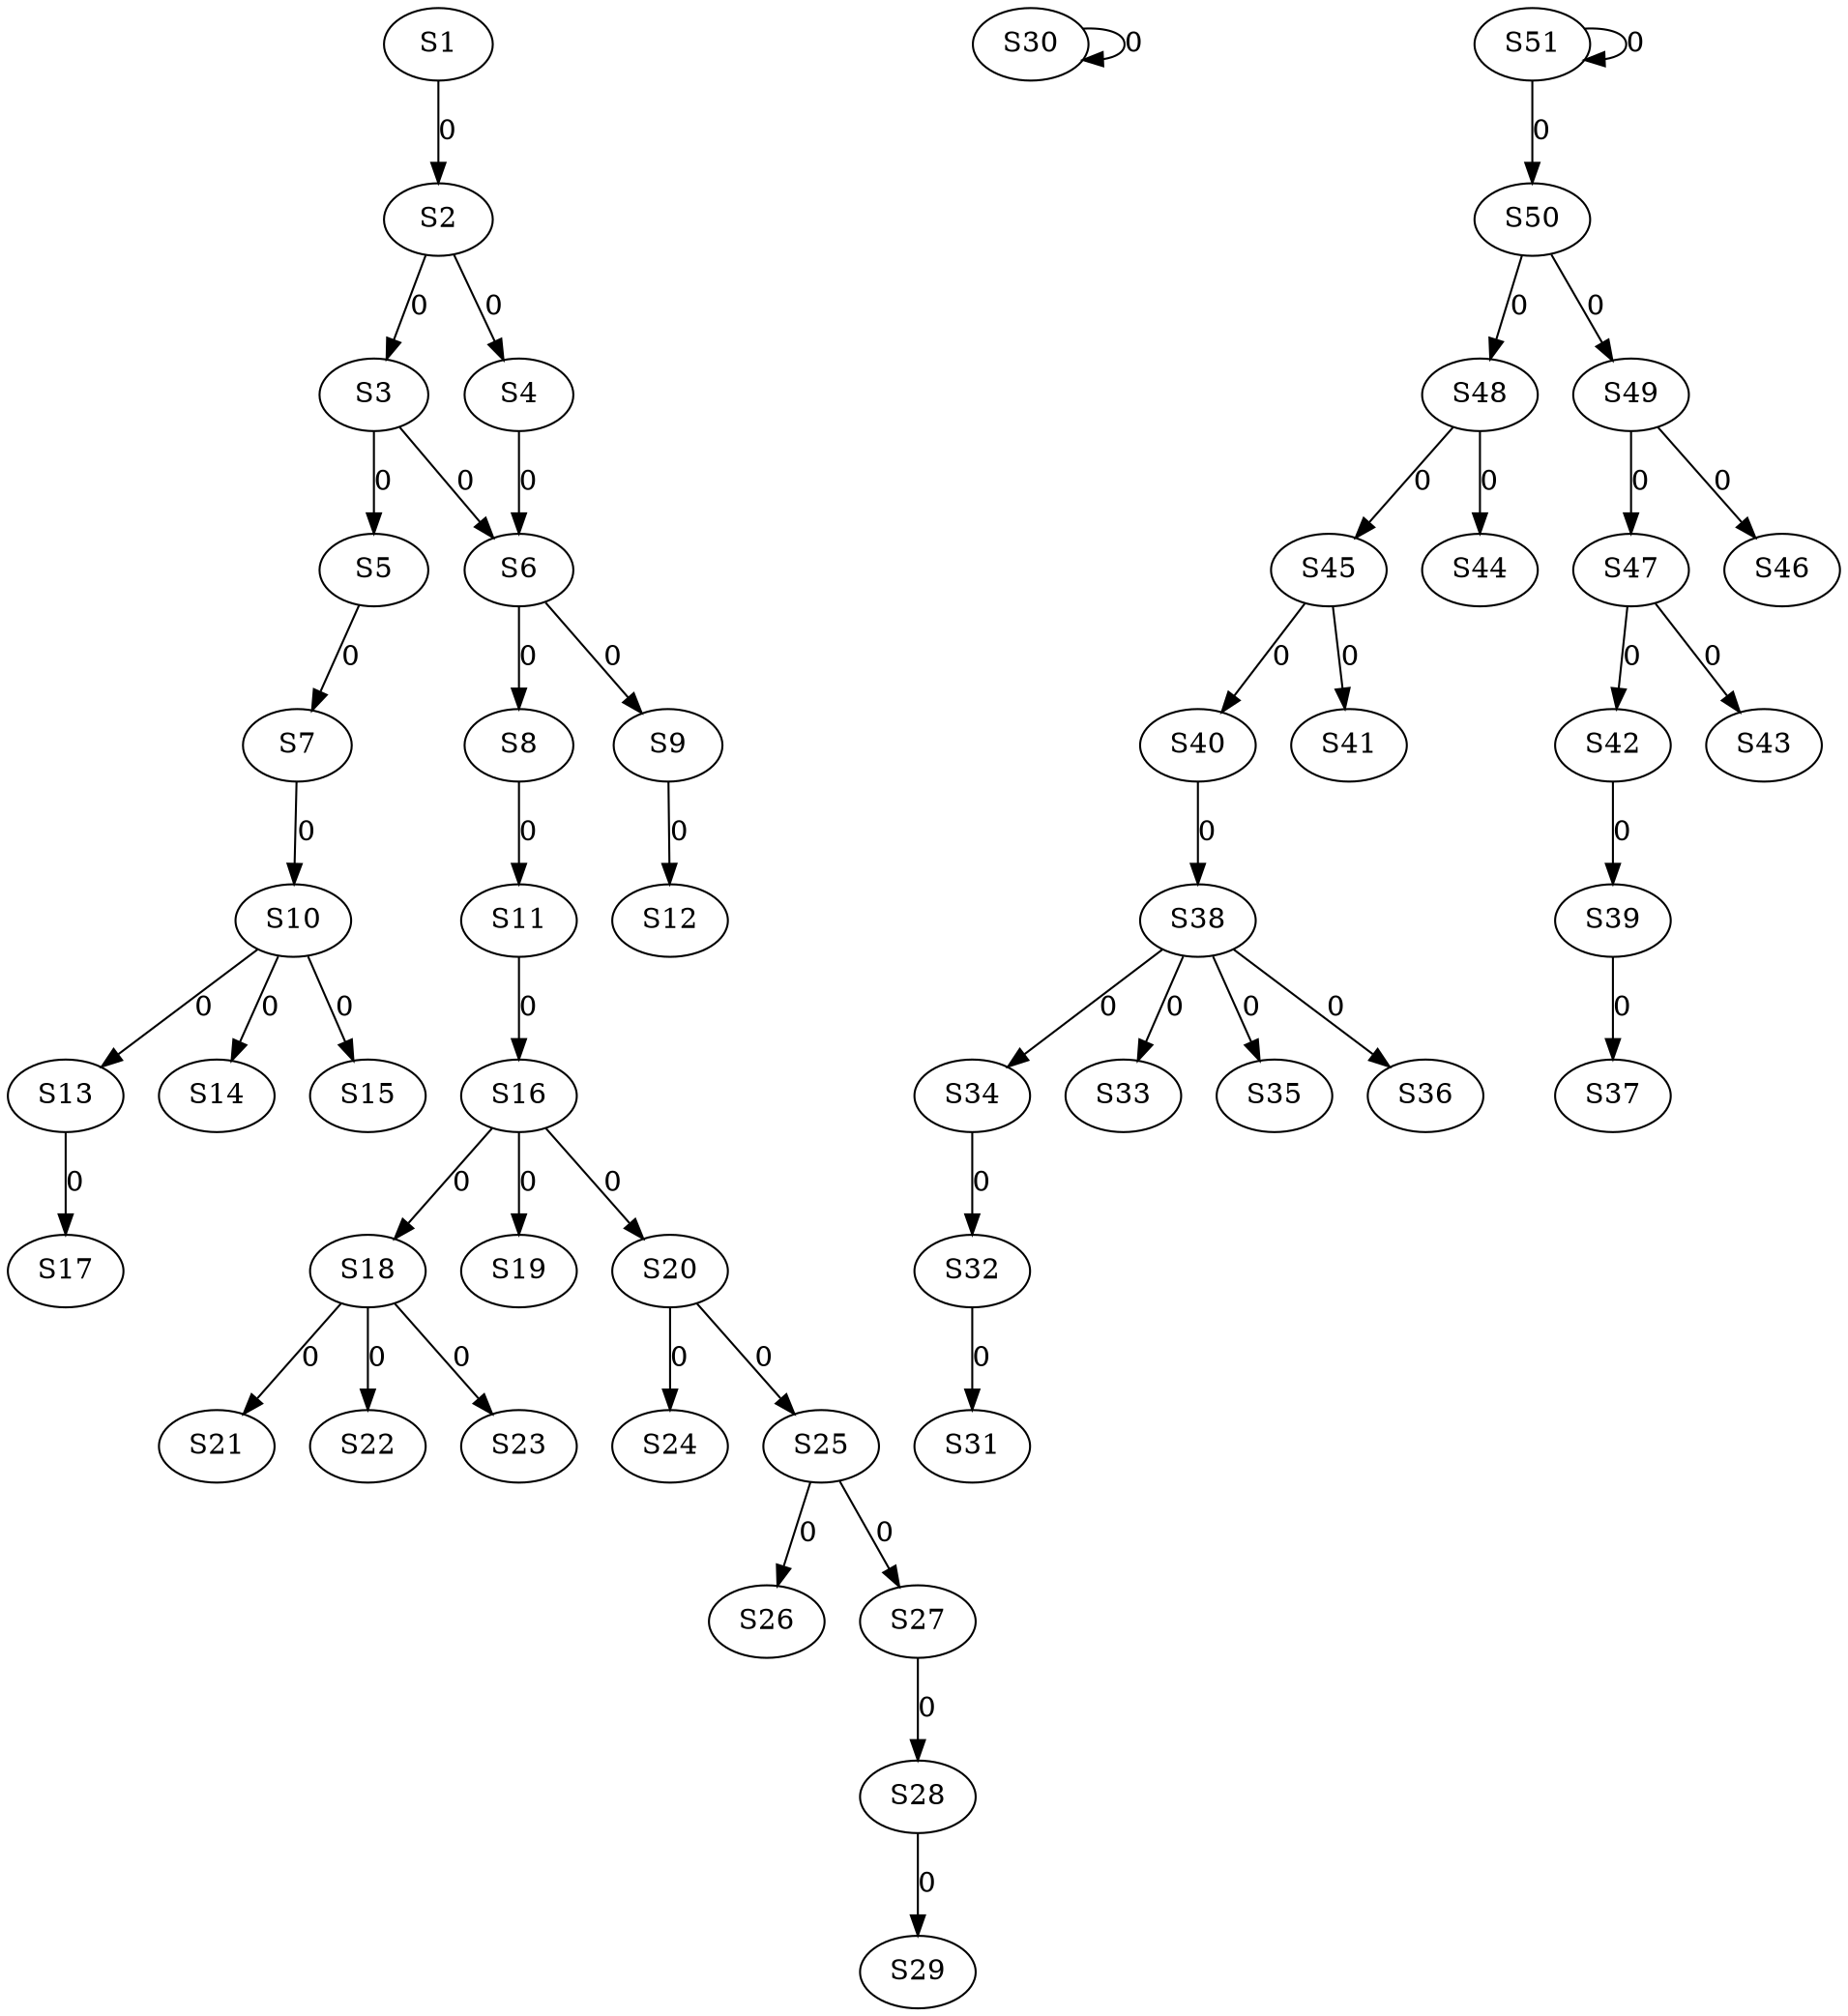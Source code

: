 strict digraph {
	S1 -> S2 [ label = 0 ];
	S2 -> S3 [ label = 0 ];
	S2 -> S4 [ label = 0 ];
	S3 -> S5 [ label = 0 ];
	S3 -> S6 [ label = 0 ];
	S5 -> S7 [ label = 0 ];
	S6 -> S8 [ label = 0 ];
	S6 -> S9 [ label = 0 ];
	S7 -> S10 [ label = 0 ];
	S8 -> S11 [ label = 0 ];
	S9 -> S12 [ label = 0 ];
	S10 -> S13 [ label = 0 ];
	S10 -> S14 [ label = 0 ];
	S10 -> S15 [ label = 0 ];
	S11 -> S16 [ label = 0 ];
	S13 -> S17 [ label = 0 ];
	S16 -> S18 [ label = 0 ];
	S16 -> S19 [ label = 0 ];
	S16 -> S20 [ label = 0 ];
	S18 -> S21 [ label = 0 ];
	S18 -> S22 [ label = 0 ];
	S18 -> S23 [ label = 0 ];
	S20 -> S24 [ label = 0 ];
	S20 -> S25 [ label = 0 ];
	S25 -> S26 [ label = 0 ];
	S25 -> S27 [ label = 0 ];
	S27 -> S28 [ label = 0 ];
	S28 -> S29 [ label = 0 ];
	S30 -> S30 [ label = 0 ];
	S32 -> S31 [ label = 0 ];
	S34 -> S32 [ label = 0 ];
	S38 -> S33 [ label = 0 ];
	S38 -> S34 [ label = 0 ];
	S38 -> S35 [ label = 0 ];
	S38 -> S36 [ label = 0 ];
	S39 -> S37 [ label = 0 ];
	S40 -> S38 [ label = 0 ];
	S42 -> S39 [ label = 0 ];
	S45 -> S40 [ label = 0 ];
	S45 -> S41 [ label = 0 ];
	S47 -> S42 [ label = 0 ];
	S47 -> S43 [ label = 0 ];
	S48 -> S44 [ label = 0 ];
	S48 -> S45 [ label = 0 ];
	S49 -> S46 [ label = 0 ];
	S49 -> S47 [ label = 0 ];
	S50 -> S48 [ label = 0 ];
	S50 -> S49 [ label = 0 ];
	S51 -> S50 [ label = 0 ];
	S51 -> S51 [ label = 0 ];
	S4 -> S6 [ label = 0 ];
}
